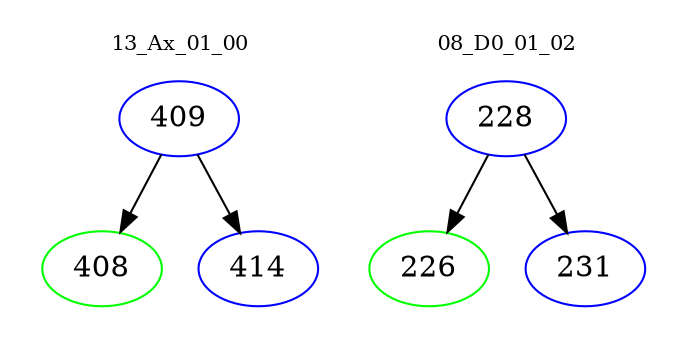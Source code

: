 digraph{
subgraph cluster_0 {
color = white
label = "13_Ax_01_00";
fontsize=10;
T0_409 [label="409", color="blue"]
T0_409 -> T0_408 [color="black"]
T0_408 [label="408", color="green"]
T0_409 -> T0_414 [color="black"]
T0_414 [label="414", color="blue"]
}
subgraph cluster_1 {
color = white
label = "08_D0_01_02";
fontsize=10;
T1_228 [label="228", color="blue"]
T1_228 -> T1_226 [color="black"]
T1_226 [label="226", color="green"]
T1_228 -> T1_231 [color="black"]
T1_231 [label="231", color="blue"]
}
}
